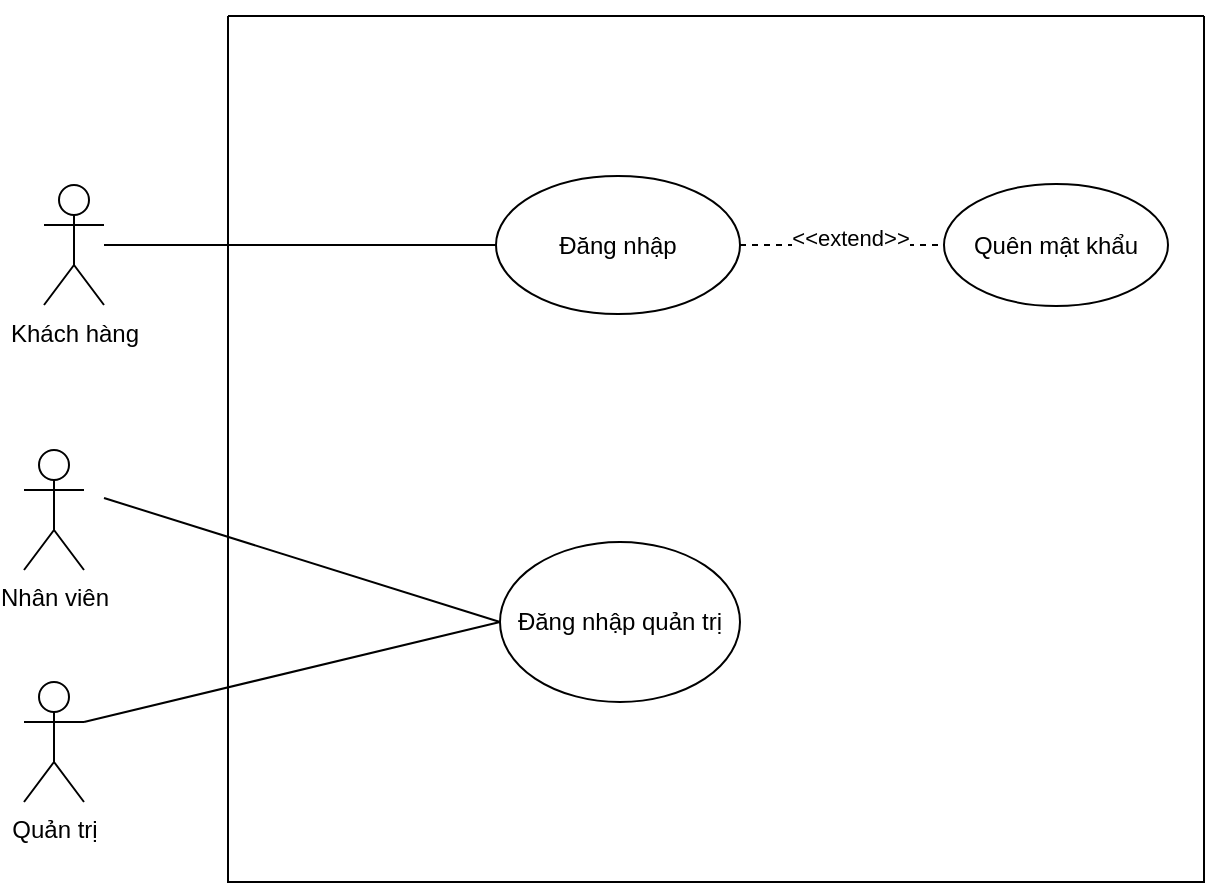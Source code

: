 <mxfile version="16.5.1" type="device"><diagram id="eaRcA5cD4J3pZK5ogcdu" name="Page-1"><mxGraphModel dx="1574" dy="2393" grid="1" gridSize="10" guides="1" tooltips="1" connect="1" arrows="1" fold="1" page="1" pageScale="1" pageWidth="850" pageHeight="1100" math="0" shadow="0"><root><mxCell id="0"/><mxCell id="1" parent="0"/><mxCell id="1wCWkCasWox4JVjCag2D-4" style="rounded=0;orthogonalLoop=1;jettySize=auto;html=1;endArrow=none;endFill=0;fontStyle=1;entryX=0;entryY=0.5;entryDx=0;entryDy=0;" parent="1" source="1wCWkCasWox4JVjCag2D-1" target="1wCWkCasWox4JVjCag2D-3" edge="1"><mxGeometry relative="1" as="geometry"/></mxCell><mxCell id="1wCWkCasWox4JVjCag2D-1" value="Khách hàng" style="shape=umlActor;verticalLabelPosition=bottom;verticalAlign=top;html=1;outlineConnect=0;" parent="1" vertex="1"><mxGeometry x="140" y="-686.5" width="30" height="60" as="geometry"/></mxCell><mxCell id="1wCWkCasWox4JVjCag2D-2" value="" style="swimlane;startSize=0;" parent="1" vertex="1"><mxGeometry x="232" y="-771" width="488" height="433" as="geometry"/></mxCell><mxCell id="1wCWkCasWox4JVjCag2D-3" value="Đăng nhập" style="ellipse;whiteSpace=wrap;html=1;" parent="1wCWkCasWox4JVjCag2D-2" vertex="1"><mxGeometry x="134" y="80" width="122" height="69" as="geometry"/></mxCell><mxCell id="1wCWkCasWox4JVjCag2D-5" value="Quên mật khẩu" style="ellipse;whiteSpace=wrap;html=1;" parent="1wCWkCasWox4JVjCag2D-2" vertex="1"><mxGeometry x="358" y="84" width="112" height="61" as="geometry"/></mxCell><mxCell id="40DVWamf_Cng7VCINTHR-4" value="Đăng nhập quản trị" style="ellipse;whiteSpace=wrap;html=1;" parent="1wCWkCasWox4JVjCag2D-2" vertex="1"><mxGeometry x="136" y="263" width="120" height="80" as="geometry"/></mxCell><mxCell id="rTbXa9b6sG1pleTwVQcC-9" style="rounded=0;orthogonalLoop=1;jettySize=auto;html=1;endArrow=none;endFill=0;fontStyle=1;exitX=1;exitY=0.5;exitDx=0;exitDy=0;dashed=1;" parent="1wCWkCasWox4JVjCag2D-2" source="1wCWkCasWox4JVjCag2D-3" target="1wCWkCasWox4JVjCag2D-5" edge="1"><mxGeometry relative="1" as="geometry"><mxPoint x="-62" y="97.133" as="sourcePoint"/><mxPoint x="111.195" y="237.229" as="targetPoint"/></mxGeometry></mxCell><mxCell id="1U1JDN9UrLD3UpVku0QJ-2" value="&amp;lt;&amp;lt;extend&amp;gt;&amp;gt;" style="edgeLabel;html=1;align=center;verticalAlign=middle;resizable=0;points=[];" parent="rTbXa9b6sG1pleTwVQcC-9" vertex="1" connectable="0"><mxGeometry x="0.074" y="4" relative="1" as="geometry"><mxPoint as="offset"/></mxGeometry></mxCell><mxCell id="1wCWkCasWox4JVjCag2D-20" style="edgeStyle=none;rounded=0;orthogonalLoop=1;jettySize=auto;html=1;exitX=0.5;exitY=0;exitDx=0;exitDy=0;dashed=1;strokeColor=default;" parent="1" source="1wCWkCasWox4JVjCag2D-2" target="1wCWkCasWox4JVjCag2D-2" edge="1"><mxGeometry relative="1" as="geometry"/></mxCell><mxCell id="rTbXa9b6sG1pleTwVQcC-1" value="Nhân viên" style="shape=umlActor;verticalLabelPosition=bottom;verticalAlign=top;html=1;outlineConnect=0;" parent="1" vertex="1"><mxGeometry x="130" y="-554" width="30" height="60" as="geometry"/></mxCell><mxCell id="39CnYitdGXLCtFtFjbSI-2" value="Quản trị" style="shape=umlActor;verticalLabelPosition=bottom;verticalAlign=top;html=1;outlineConnect=0;" parent="1" vertex="1"><mxGeometry x="130" y="-438" width="30" height="60" as="geometry"/></mxCell><mxCell id="40DVWamf_Cng7VCINTHR-5" value="" style="endArrow=none;html=1;rounded=0;entryX=0;entryY=0.5;entryDx=0;entryDy=0;" parent="1" target="40DVWamf_Cng7VCINTHR-4" edge="1"><mxGeometry width="50" height="50" relative="1" as="geometry"><mxPoint x="170" y="-530" as="sourcePoint"/><mxPoint x="450" y="-540" as="targetPoint"/></mxGeometry></mxCell><mxCell id="40DVWamf_Cng7VCINTHR-6" value="" style="endArrow=none;html=1;rounded=0;exitX=1;exitY=0.333;exitDx=0;exitDy=0;exitPerimeter=0;entryX=0;entryY=0.5;entryDx=0;entryDy=0;" parent="1" source="39CnYitdGXLCtFtFjbSI-2" target="40DVWamf_Cng7VCINTHR-4" edge="1"><mxGeometry width="50" height="50" relative="1" as="geometry"><mxPoint x="400" y="-490" as="sourcePoint"/><mxPoint x="450" y="-540" as="targetPoint"/></mxGeometry></mxCell></root></mxGraphModel></diagram></mxfile>